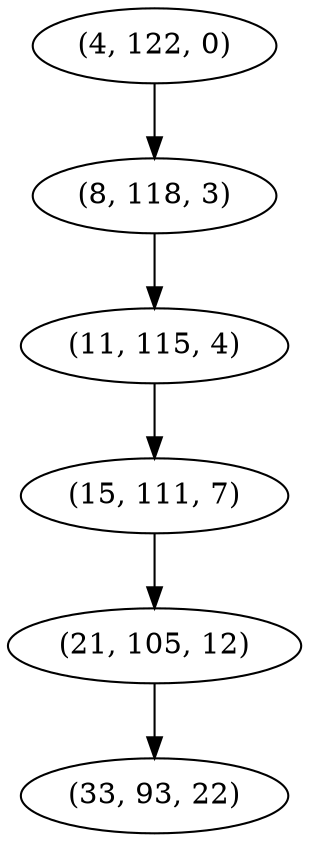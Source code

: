 digraph tree {
    "(4, 122, 0)";
    "(8, 118, 3)";
    "(11, 115, 4)";
    "(15, 111, 7)";
    "(21, 105, 12)";
    "(33, 93, 22)";
    "(4, 122, 0)" -> "(8, 118, 3)";
    "(8, 118, 3)" -> "(11, 115, 4)";
    "(11, 115, 4)" -> "(15, 111, 7)";
    "(15, 111, 7)" -> "(21, 105, 12)";
    "(21, 105, 12)" -> "(33, 93, 22)";
}
